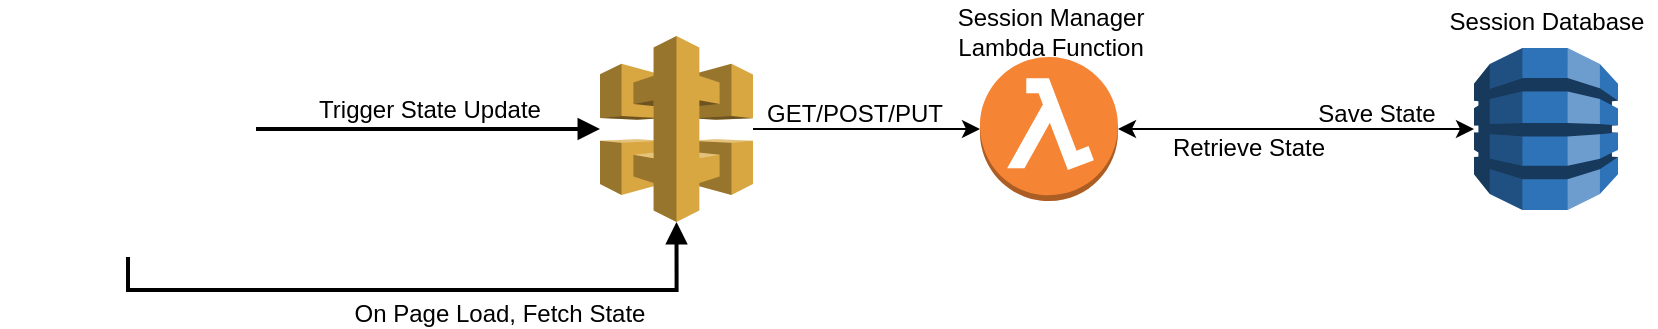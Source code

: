 <mxfile version="13.3.7" type="github"><diagram id="cac6F2UHl2-vWafH4ojS" name="Page-1"><mxGraphModel dx="1188" dy="622" grid="1" gridSize="10" guides="1" tooltips="1" connect="1" arrows="1" fold="1" page="1" pageScale="1" pageWidth="850" pageHeight="1100" math="0" shadow="0"><root><mxCell id="0"/><mxCell id="1" parent="0"/><mxCell id="emG3YclXBsQ9e1cKacXv-5" value="&lt;div style='width: 94.0px;height:auto;word-break: break-word;'&gt;&lt;div align=&quot;center&quot;&gt;&lt;span style=&quot;font-size: 12px; font-family: Arial; white-space: pre-wrap; text-decoration: none; line-height: 14px; color: rgb(0, 0, 0);&quot;&gt;Save State&lt;/span&gt;&lt;/div&gt;&lt;/div&gt;" style="text;html=1;nl2Br=0;html=1;nl2Br=0;verticalAlign=middle;align=center;spacingLeft=0.0;spacingRight=0;whiteSpace=wrap;gliffyId=9;" vertex="1" parent="1"><mxGeometry x="950" y="510" width="97" height="14" as="geometry"/></mxCell><mxCell id="emG3YclXBsQ9e1cKacXv-6" value="&lt;div style='width: 106.0px;height:auto;word-break: break-word;'&gt;&lt;div align=&quot;center&quot;&gt;&lt;span style=&quot;font-size: 12px; font-family: Arial; white-space: pre-wrap; text-decoration: none; line-height: 14px; color: rgb(0, 0, 0);&quot;&gt;Retrieve State&lt;/span&gt;&lt;/div&gt;&lt;/div&gt;" style="text;html=1;nl2Br=0;html=1;nl2Br=0;verticalAlign=middle;align=center;spacingLeft=0.0;spacingRight=0;whiteSpace=wrap;gliffyId=10;" vertex="1" parent="1"><mxGeometry x="880" y="527" width="109" height="14" as="geometry"/></mxCell><mxCell id="emG3YclXBsQ9e1cKacXv-9" style="shape=filledEdge;strokeWidth=2;strokeColor=#000000;fillColor=none;startArrow=none;startFill=0;startSize=6;endArrow=block;endFill=1;endSize=6;rounded=0;gliffyId=21;edgeStyle=orthogonalEdgeStyle;" edge="1" parent="1" source="emG3YclXBsQ9e1cKacXv-16" target="emG3YclXBsQ9e1cKacXv-17"><mxGeometry width="100" height="100" relative="1" as="geometry"><Array as="points"/><mxPoint x="610" y="525" as="sourcePoint"/><mxPoint x="880" y="527" as="targetPoint"/></mxGeometry></mxCell><mxCell id="emG3YclXBsQ9e1cKacXv-10" value="&lt;div style=&quot;width: 147.0px ; height: auto ; word-break: break-word&quot;&gt;&lt;div align=&quot;center&quot;&gt;&lt;span style=&quot;font-size: 12px ; font-family: &amp;#34;arial&amp;#34; ; white-space: pre-wrap ; text-decoration: none ; line-height: 14px ; color: rgb(0 , 0 , 0)&quot;&gt;Trigger State Update&lt;/span&gt;&lt;/div&gt;&lt;/div&gt;" style="text;html=1;nl2Br=0;html=1;nl2Br=0;verticalAlign=middle;align=center;spacingLeft=0.0;spacingRight=0;whiteSpace=wrap;gliffyId=23;" vertex="1" parent="1"><mxGeometry x="450" y="507.5" width="150" height="14" as="geometry"/></mxCell><mxCell id="emG3YclXBsQ9e1cKacXv-12" style="shape=filledEdge;strokeWidth=2;strokeColor=#000000;fillColor=none;startArrow=block;startFill=1;startSize=6;endArrow=none;endFill=0;endSize=6;rounded=0;gliffyId=26;edgeStyle=orthogonalEdgeStyle;entryX=0.5;entryY=1;entryDx=0;entryDy=0;exitX=0.5;exitY=1;exitDx=0;exitDy=0;exitPerimeter=0;" edge="1" parent="1" source="emG3YclXBsQ9e1cKacXv-17" target="emG3YclXBsQ9e1cKacXv-16"><mxGeometry width="100" height="100" relative="1" as="geometry"><Array as="points"><mxPoint x="648" y="605"/><mxPoint x="374" y="605"/></Array><mxPoint x="963" y="564.5" as="sourcePoint"/><mxPoint x="383" y="564.5" as="targetPoint"/></mxGeometry></mxCell><mxCell id="emG3YclXBsQ9e1cKacXv-13" value="&lt;div style='width: 147.0px;height:auto;word-break: break-word;'&gt;&lt;div align=&quot;center&quot;&gt;&lt;span style=&quot;font-size: 12px; font-family: Arial; white-space: pre-wrap; text-decoration: none; line-height: 14px; color: rgb(0, 0, 0);&quot;&gt;On Page Load, Fetch State&lt;/span&gt;&lt;/div&gt;&lt;/div&gt;" style="text;html=1;nl2Br=0;html=1;nl2Br=0;verticalAlign=middle;align=center;spacingLeft=0.0;spacingRight=0;whiteSpace=wrap;gliffyId=28;" vertex="1" parent="1"><mxGeometry x="485" y="609.5" width="150" height="14" as="geometry"/></mxCell><mxCell id="emG3YclXBsQ9e1cKacXv-14" value="" style="outlineConnect=0;dashed=0;verticalLabelPosition=bottom;verticalAlign=top;align=center;html=1;shape=mxgraph.aws3.dynamo_db;fillColor=#2E73B8;gradientColor=none;" vertex="1" parent="1"><mxGeometry x="1047" y="484" width="72" height="81" as="geometry"/></mxCell><mxCell id="emG3YclXBsQ9e1cKacXv-15" value="Session Database" style="text;html=1;align=center;verticalAlign=middle;resizable=0;points=[];autosize=1;" vertex="1" parent="1"><mxGeometry x="1028" y="461" width="110" height="20" as="geometry"/></mxCell><mxCell id="emG3YclXBsQ9e1cKacXv-16" value="" style="shape=image;html=1;verticalAlign=top;verticalLabelPosition=bottom;labelBackgroundColor=#ffffff;imageAspect=0;aspect=fixed;image=https://cdn4.iconfinder.com/data/icons/technology-83/1000/app_frontend_end_front_front-end_front_end_development-128.png" vertex="1" parent="1"><mxGeometry x="310" y="460.5" width="128" height="128" as="geometry"/></mxCell><mxCell id="emG3YclXBsQ9e1cKacXv-17" value="" style="outlineConnect=0;dashed=0;verticalLabelPosition=bottom;verticalAlign=top;align=center;html=1;shape=mxgraph.aws3.api_gateway;fillColor=#D9A741;gradientColor=none;" vertex="1" parent="1"><mxGeometry x="610" y="478" width="76.5" height="93" as="geometry"/></mxCell><mxCell id="emG3YclXBsQ9e1cKacXv-18" value="" style="outlineConnect=0;dashed=0;verticalLabelPosition=bottom;verticalAlign=top;align=center;html=1;shape=mxgraph.aws3.lambda_function;fillColor=#F58534;gradientColor=none;" vertex="1" parent="1"><mxGeometry x="800" y="488.5" width="69" height="72" as="geometry"/></mxCell><mxCell id="emG3YclXBsQ9e1cKacXv-21" value="" style="endArrow=classic;html=1;entryX=0;entryY=0.5;entryDx=0;entryDy=0;entryPerimeter=0;" edge="1" parent="1" source="emG3YclXBsQ9e1cKacXv-17" target="emG3YclXBsQ9e1cKacXv-18"><mxGeometry width="50" height="50" relative="1" as="geometry"><mxPoint x="730" y="474.5" as="sourcePoint"/><mxPoint x="780" y="424.5" as="targetPoint"/></mxGeometry></mxCell><mxCell id="emG3YclXBsQ9e1cKacXv-22" value="GET/POST/PUT" style="text;html=1;align=center;verticalAlign=middle;resizable=0;points=[];autosize=1;" vertex="1" parent="1"><mxGeometry x="686.5" y="507" width="100" height="20" as="geometry"/></mxCell><mxCell id="emG3YclXBsQ9e1cKacXv-23" value="Session Manager&lt;br&gt;Lambda Function" style="text;html=1;align=center;verticalAlign=middle;resizable=0;points=[];autosize=1;" vertex="1" parent="1"><mxGeometry x="779.5" y="461" width="110" height="30" as="geometry"/></mxCell><mxCell id="emG3YclXBsQ9e1cKacXv-24" value="" style="endArrow=classic;startArrow=classic;html=1;" edge="1" parent="1" source="emG3YclXBsQ9e1cKacXv-18" target="emG3YclXBsQ9e1cKacXv-14"><mxGeometry width="50" height="50" relative="1" as="geometry"><mxPoint x="950" y="559.5" as="sourcePoint"/><mxPoint x="1000" y="509.5" as="targetPoint"/></mxGeometry></mxCell></root></mxGraphModel></diagram></mxfile>